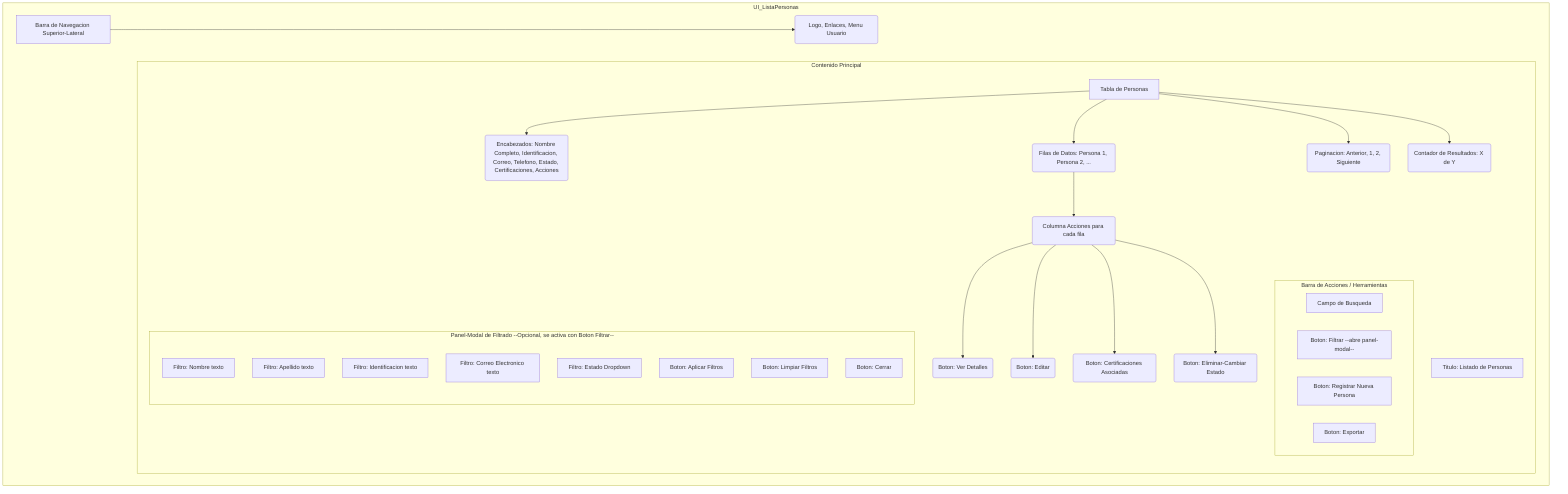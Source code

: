 graph TD
    subgraph "UI_ListaPersonas"
        A[Barra de Navegacion Superior-Lateral] --> B(Logo, Enlaces, Menu Usuario)

        subgraph "Contenido Principal"
            C[Titulo: Listado de Personas]

            subgraph "Barra de Acciones / Herramientas"
                D[Campo de Busqueda]
                E[Boton: Filtrar --abre panel-modal--]
                F[Boton: Registrar Nueva Persona]
                G[Boton: Exportar]
            end

            H[Tabla de Personas] --> H1(Encabezados: Nombre Completo, Identificacion, Correo, Telefono, Estado, Certificaciones, Acciones)
            H --> H2(Filas de Datos: Persona 1, Persona 2, ...)
            H --> H3(Paginacion: Anterior, 1, 2, Siguiente)
            H --> H4(Contador de Resultados: X de Y)

            subgraph "Panel-Modal de Filtrado --Opcional, se activa con Boton Filtrar--"
                I1[Filtro: Nombre texto]
                I2[Filtro: Apellido texto]
                I3[Filtro: Identificacion texto]
                I4[Filtro: Correo Electronico texto]
                I5[Filtro: Estado Dropdown]
                I6[Boton: Aplicar Filtros]
                I7[Boton: Limpiar Filtros]
                I8[Boton: Cerrar]
            end

            H2 --> J(Columna Acciones para cada fila)
            J --> J1(Boton: Ver Detalles)
            J --> J2(Boton: Editar)
            J --> J3(Boton: Certificaciones Asociadas)
            J --> J4(Boton: Eliminar-Cambiar Estado)
        end
    end